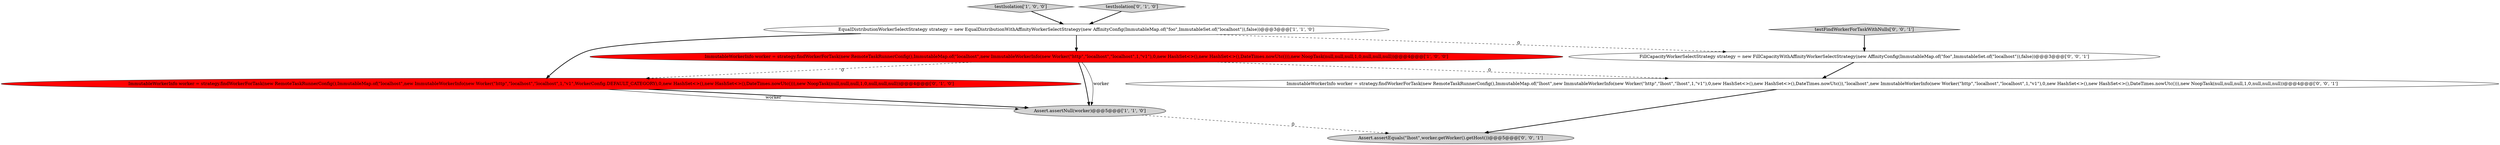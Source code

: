 digraph {
2 [style = filled, label = "EqualDistributionWorkerSelectStrategy strategy = new EqualDistributionWithAffinityWorkerSelectStrategy(new AffinityConfig(ImmutableMap.of(\"foo\",ImmutableSet.of(\"localhost\")),false))@@@3@@@['1', '1', '0']", fillcolor = white, shape = ellipse image = "AAA0AAABBB1BBB"];
5 [style = filled, label = "ImmutableWorkerInfo worker = strategy.findWorkerForTask(new RemoteTaskRunnerConfig(),ImmutableMap.of(\"localhost\",new ImmutableWorkerInfo(new Worker(\"http\",\"localhost\",\"localhost\",1,\"v1\",WorkerConfig.DEFAULT_CATEGORY),0,new HashSet<>(),new HashSet<>(),DateTimes.nowUtc())),new NoopTask(null,null,null,1,0,null,null,null))@@@4@@@['0', '1', '0']", fillcolor = red, shape = ellipse image = "AAA1AAABBB2BBB"];
6 [style = filled, label = "ImmutableWorkerInfo worker = strategy.findWorkerForTask(new RemoteTaskRunnerConfig(),ImmutableMap.of(\"lhost\",new ImmutableWorkerInfo(new Worker(\"http\",\"lhost\",\"lhost\",1,\"v1\"),0,new HashSet<>(),new HashSet<>(),DateTimes.nowUtc()),\"localhost\",new ImmutableWorkerInfo(new Worker(\"http\",\"localhost\",\"localhost\",1,\"v1\"),0,new HashSet<>(),new HashSet<>(),DateTimes.nowUtc())),new NoopTask(null,null,null,1,0,null,null,null))@@@4@@@['0', '0', '1']", fillcolor = white, shape = ellipse image = "AAA0AAABBB3BBB"];
0 [style = filled, label = "testIsolation['1', '0', '0']", fillcolor = lightgray, shape = diamond image = "AAA0AAABBB1BBB"];
3 [style = filled, label = "Assert.assertNull(worker)@@@5@@@['1', '1', '0']", fillcolor = lightgray, shape = ellipse image = "AAA0AAABBB1BBB"];
4 [style = filled, label = "testIsolation['0', '1', '0']", fillcolor = lightgray, shape = diamond image = "AAA0AAABBB2BBB"];
9 [style = filled, label = "FillCapacityWorkerSelectStrategy strategy = new FillCapacityWithAffinityWorkerSelectStrategy(new AffinityConfig(ImmutableMap.of(\"foo\",ImmutableSet.of(\"localhost\")),false))@@@3@@@['0', '0', '1']", fillcolor = white, shape = ellipse image = "AAA0AAABBB3BBB"];
1 [style = filled, label = "ImmutableWorkerInfo worker = strategy.findWorkerForTask(new RemoteTaskRunnerConfig(),ImmutableMap.of(\"localhost\",new ImmutableWorkerInfo(new Worker(\"http\",\"localhost\",\"localhost\",1,\"v1\"),0,new HashSet<>(),new HashSet<>(),DateTimes.nowUtc())),new NoopTask(null,null,null,1,0,null,null,null))@@@4@@@['1', '0', '0']", fillcolor = red, shape = ellipse image = "AAA1AAABBB1BBB"];
8 [style = filled, label = "Assert.assertEquals(\"lhost\",worker.getWorker().getHost())@@@5@@@['0', '0', '1']", fillcolor = lightgray, shape = ellipse image = "AAA0AAABBB3BBB"];
7 [style = filled, label = "testFindWorkerForTaskWithNulls['0', '0', '1']", fillcolor = lightgray, shape = diamond image = "AAA0AAABBB3BBB"];
1->3 [style = bold, label=""];
5->3 [style = bold, label=""];
7->9 [style = bold, label=""];
3->8 [style = dashed, label="0"];
5->3 [style = solid, label="worker"];
2->5 [style = bold, label=""];
1->3 [style = solid, label="worker"];
4->2 [style = bold, label=""];
1->5 [style = dashed, label="0"];
2->9 [style = dashed, label="0"];
1->6 [style = dashed, label="0"];
2->1 [style = bold, label=""];
6->8 [style = bold, label=""];
9->6 [style = bold, label=""];
0->2 [style = bold, label=""];
}
